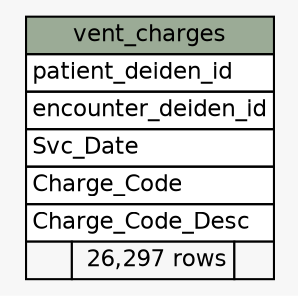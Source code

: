 // dot 2.38.0 on Linux 4.15.0-34-generic
// SchemaSpy rev 590
digraph "vent_charges" {
  graph [
    rankdir="RL"
    bgcolor="#f7f7f7"
    nodesep="0.18"
    ranksep="0.46"
    fontname="Helvetica"
    fontsize="11"
  ];
  node [
    fontname="Helvetica"
    fontsize="11"
    shape="plaintext"
  ];
  edge [
    arrowsize="0.8"
  ];
  "vent_charges" [
    label=<
    <TABLE BORDER="0" CELLBORDER="1" CELLSPACING="0" BGCOLOR="#ffffff">
      <TR><TD COLSPAN="3" BGCOLOR="#9bab96" ALIGN="CENTER">vent_charges</TD></TR>
      <TR><TD PORT="patient_deiden_id" COLSPAN="3" ALIGN="LEFT">patient_deiden_id</TD></TR>
      <TR><TD PORT="encounter_deiden_id" COLSPAN="3" ALIGN="LEFT">encounter_deiden_id</TD></TR>
      <TR><TD PORT="Svc_Date" COLSPAN="3" ALIGN="LEFT">Svc_Date</TD></TR>
      <TR><TD PORT="Charge_Code" COLSPAN="3" ALIGN="LEFT">Charge_Code</TD></TR>
      <TR><TD PORT="Charge_Code_Desc" COLSPAN="3" ALIGN="LEFT">Charge_Code_Desc</TD></TR>
      <TR><TD ALIGN="LEFT" BGCOLOR="#f7f7f7">  </TD><TD ALIGN="RIGHT" BGCOLOR="#f7f7f7">26,297 rows</TD><TD ALIGN="RIGHT" BGCOLOR="#f7f7f7">  </TD></TR>
    </TABLE>>
    URL="tables/vent_charges.html"
    tooltip="vent_charges"
  ];
}
